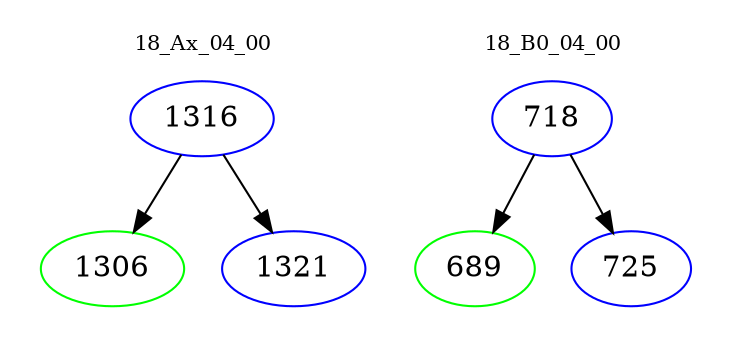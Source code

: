 digraph{
subgraph cluster_0 {
color = white
label = "18_Ax_04_00";
fontsize=10;
T0_1316 [label="1316", color="blue"]
T0_1316 -> T0_1306 [color="black"]
T0_1306 [label="1306", color="green"]
T0_1316 -> T0_1321 [color="black"]
T0_1321 [label="1321", color="blue"]
}
subgraph cluster_1 {
color = white
label = "18_B0_04_00";
fontsize=10;
T1_718 [label="718", color="blue"]
T1_718 -> T1_689 [color="black"]
T1_689 [label="689", color="green"]
T1_718 -> T1_725 [color="black"]
T1_725 [label="725", color="blue"]
}
}
